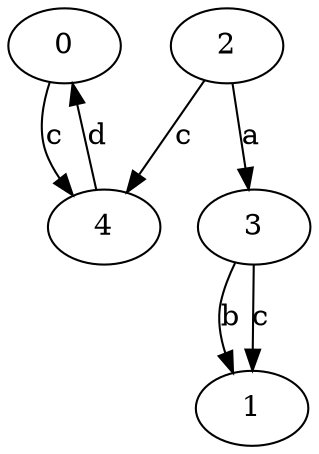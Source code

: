 digraph {
0;
1;
2;
3;
4;
0 -> 4  [key=0, label=c];
4 -> 0  [key=0, label=d];
2 -> 4  [key=0, label=c];
2 -> 3  [key=0, label=a];
3 -> 1  [key=0, label=b];
3 -> 1  [key=1, label=c];
}
